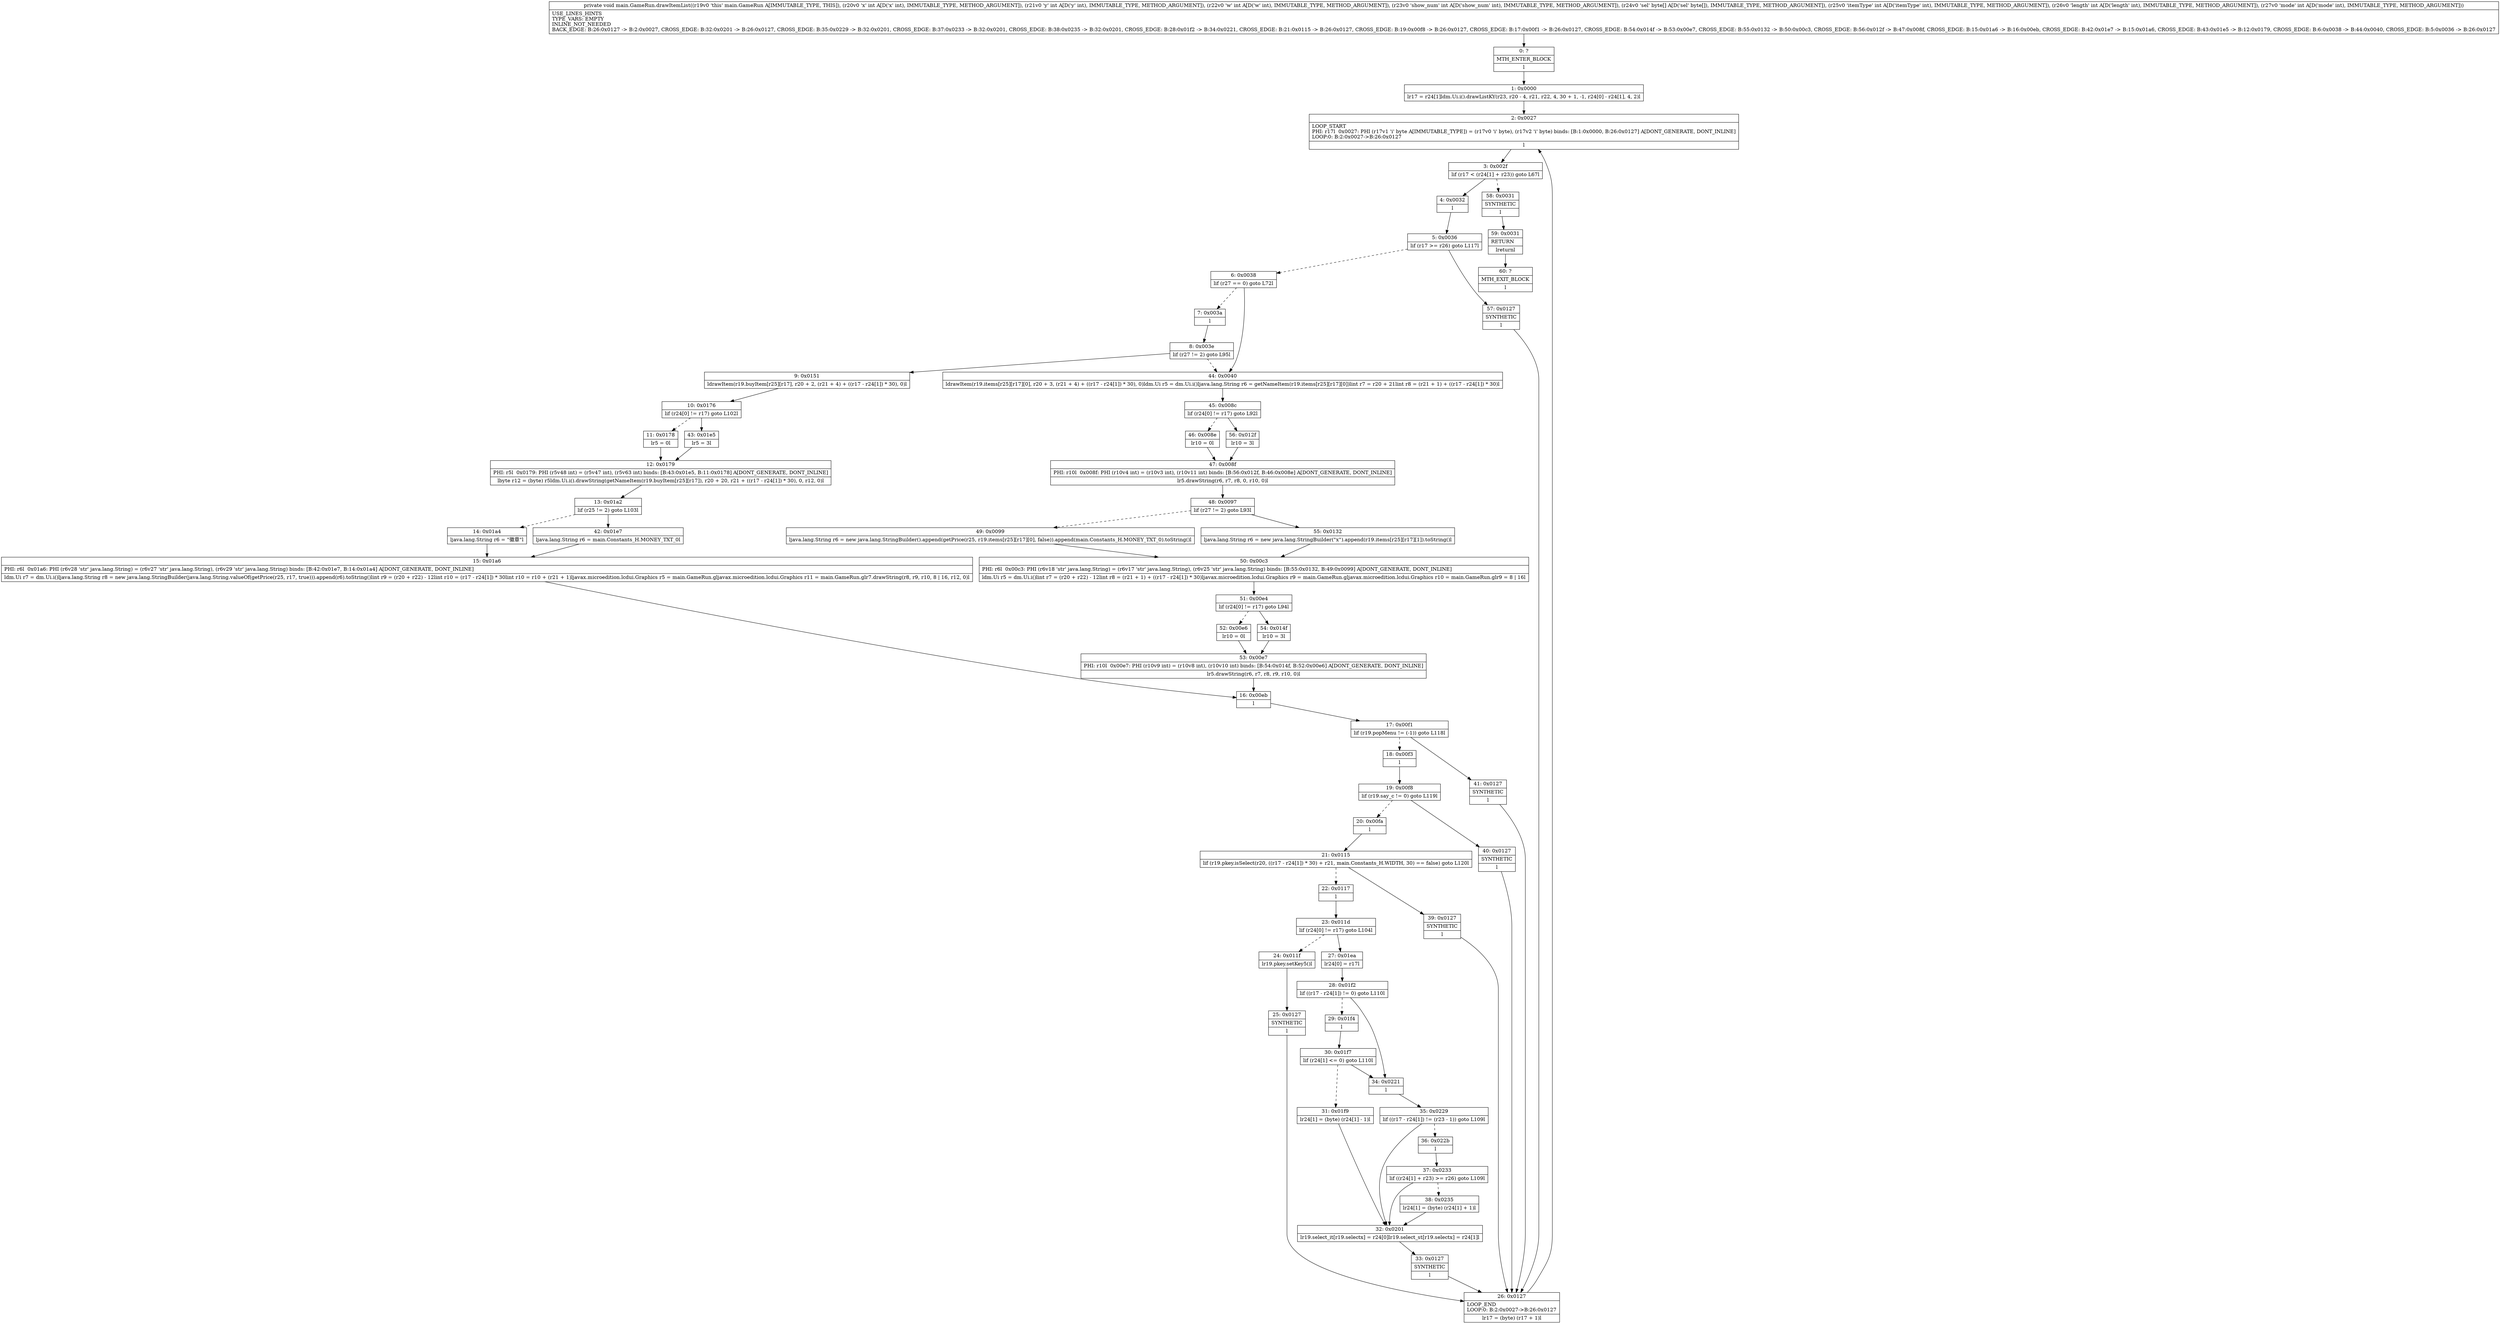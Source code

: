 digraph "CFG formain.GameRun.drawItemList(IIII[BIII)V" {
Node_0 [shape=record,label="{0\:\ ?|MTH_ENTER_BLOCK\l|l}"];
Node_1 [shape=record,label="{1\:\ 0x0000|lr17 = r24[1]ldm.Ui.i().drawListKY(r23, r20 \- 4, r21, r22, 4, 30 + 1, \-1, r24[0] \- r24[1], 4, 2)l}"];
Node_2 [shape=record,label="{2\:\ 0x0027|LOOP_START\lPHI: r17l  0x0027: PHI (r17v1 'i' byte A[IMMUTABLE_TYPE]) = (r17v0 'i' byte), (r17v2 'i' byte) binds: [B:1:0x0000, B:26:0x0127] A[DONT_GENERATE, DONT_INLINE]\lLOOP:0: B:2:0x0027\-\>B:26:0x0127\l|l}"];
Node_3 [shape=record,label="{3\:\ 0x002f|lif (r17 \< (r24[1] + r23)) goto L67l}"];
Node_4 [shape=record,label="{4\:\ 0x0032|l}"];
Node_5 [shape=record,label="{5\:\ 0x0036|lif (r17 \>= r26) goto L117l}"];
Node_6 [shape=record,label="{6\:\ 0x0038|lif (r27 == 0) goto L72l}"];
Node_7 [shape=record,label="{7\:\ 0x003a|l}"];
Node_8 [shape=record,label="{8\:\ 0x003e|lif (r27 != 2) goto L95l}"];
Node_9 [shape=record,label="{9\:\ 0x0151|ldrawItem(r19.buyItem[r25][r17], r20 + 2, (r21 + 4) + ((r17 \- r24[1]) * 30), 0)l}"];
Node_10 [shape=record,label="{10\:\ 0x0176|lif (r24[0] != r17) goto L102l}"];
Node_11 [shape=record,label="{11\:\ 0x0178|lr5 = 0l}"];
Node_12 [shape=record,label="{12\:\ 0x0179|PHI: r5l  0x0179: PHI (r5v48 int) = (r5v47 int), (r5v63 int) binds: [B:43:0x01e5, B:11:0x0178] A[DONT_GENERATE, DONT_INLINE]\l|lbyte r12 = (byte) r5ldm.Ui.i().drawString(getNameItem(r19.buyItem[r25][r17]), r20 + 20, r21 + ((r17 \- r24[1]) * 30), 0, r12, 0)l}"];
Node_13 [shape=record,label="{13\:\ 0x01a2|lif (r25 != 2) goto L103l}"];
Node_14 [shape=record,label="{14\:\ 0x01a4|ljava.lang.String r6 = \"徽章\"l}"];
Node_15 [shape=record,label="{15\:\ 0x01a6|PHI: r6l  0x01a6: PHI (r6v28 'str' java.lang.String) = (r6v27 'str' java.lang.String), (r6v29 'str' java.lang.String) binds: [B:42:0x01e7, B:14:0x01a4] A[DONT_GENERATE, DONT_INLINE]\l|ldm.Ui r7 = dm.Ui.i()ljava.lang.String r8 = new java.lang.StringBuilder(java.lang.String.valueOf(getPrice(r25, r17, true))).append(r6).toString()lint r9 = (r20 + r22) \- 12lint r10 = (r17 \- r24[1]) * 30lint r10 = r10 + (r21 + 1)ljavax.microedition.lcdui.Graphics r5 = main.GameRun.gljavax.microedition.lcdui.Graphics r11 = main.GameRun.glr7.drawString(r8, r9, r10, 8 \| 16, r12, 0)l}"];
Node_16 [shape=record,label="{16\:\ 0x00eb|l}"];
Node_17 [shape=record,label="{17\:\ 0x00f1|lif (r19.popMenu != (\-1)) goto L118l}"];
Node_18 [shape=record,label="{18\:\ 0x00f3|l}"];
Node_19 [shape=record,label="{19\:\ 0x00f8|lif (r19.say_c != 0) goto L119l}"];
Node_20 [shape=record,label="{20\:\ 0x00fa|l}"];
Node_21 [shape=record,label="{21\:\ 0x0115|lif (r19.pkey.isSelect(r20, ((r17 \- r24[1]) * 30) + r21, main.Constants_H.WIDTH, 30) == false) goto L120l}"];
Node_22 [shape=record,label="{22\:\ 0x0117|l}"];
Node_23 [shape=record,label="{23\:\ 0x011d|lif (r24[0] != r17) goto L104l}"];
Node_24 [shape=record,label="{24\:\ 0x011f|lr19.pkey.setKey5()l}"];
Node_25 [shape=record,label="{25\:\ 0x0127|SYNTHETIC\l|l}"];
Node_26 [shape=record,label="{26\:\ 0x0127|LOOP_END\lLOOP:0: B:2:0x0027\-\>B:26:0x0127\l|lr17 = (byte) (r17 + 1)l}"];
Node_27 [shape=record,label="{27\:\ 0x01ea|lr24[0] = r17l}"];
Node_28 [shape=record,label="{28\:\ 0x01f2|lif ((r17 \- r24[1]) != 0) goto L110l}"];
Node_29 [shape=record,label="{29\:\ 0x01f4|l}"];
Node_30 [shape=record,label="{30\:\ 0x01f7|lif (r24[1] \<= 0) goto L110l}"];
Node_31 [shape=record,label="{31\:\ 0x01f9|lr24[1] = (byte) (r24[1] \- 1)l}"];
Node_32 [shape=record,label="{32\:\ 0x0201|lr19.select_it[r19.selectx] = r24[0]lr19.select_st[r19.selectx] = r24[1]l}"];
Node_33 [shape=record,label="{33\:\ 0x0127|SYNTHETIC\l|l}"];
Node_34 [shape=record,label="{34\:\ 0x0221|l}"];
Node_35 [shape=record,label="{35\:\ 0x0229|lif ((r17 \- r24[1]) != (r23 \- 1)) goto L109l}"];
Node_36 [shape=record,label="{36\:\ 0x022b|l}"];
Node_37 [shape=record,label="{37\:\ 0x0233|lif ((r24[1] + r23) \>= r26) goto L109l}"];
Node_38 [shape=record,label="{38\:\ 0x0235|lr24[1] = (byte) (r24[1] + 1)l}"];
Node_39 [shape=record,label="{39\:\ 0x0127|SYNTHETIC\l|l}"];
Node_40 [shape=record,label="{40\:\ 0x0127|SYNTHETIC\l|l}"];
Node_41 [shape=record,label="{41\:\ 0x0127|SYNTHETIC\l|l}"];
Node_42 [shape=record,label="{42\:\ 0x01e7|ljava.lang.String r6 = main.Constants_H.MONEY_TXT_0l}"];
Node_43 [shape=record,label="{43\:\ 0x01e5|lr5 = 3l}"];
Node_44 [shape=record,label="{44\:\ 0x0040|ldrawItem(r19.items[r25][r17][0], r20 + 3, (r21 + 4) + ((r17 \- r24[1]) * 30), 0)ldm.Ui r5 = dm.Ui.i()ljava.lang.String r6 = getNameItem(r19.items[r25][r17][0])lint r7 = r20 + 21lint r8 = (r21 + 1) + ((r17 \- r24[1]) * 30)l}"];
Node_45 [shape=record,label="{45\:\ 0x008c|lif (r24[0] != r17) goto L92l}"];
Node_46 [shape=record,label="{46\:\ 0x008e|lr10 = 0l}"];
Node_47 [shape=record,label="{47\:\ 0x008f|PHI: r10l  0x008f: PHI (r10v4 int) = (r10v3 int), (r10v11 int) binds: [B:56:0x012f, B:46:0x008e] A[DONT_GENERATE, DONT_INLINE]\l|lr5.drawString(r6, r7, r8, 0, r10, 0)l}"];
Node_48 [shape=record,label="{48\:\ 0x0097|lif (r27 != 2) goto L93l}"];
Node_49 [shape=record,label="{49\:\ 0x0099|ljava.lang.String r6 = new java.lang.StringBuilder().append(getPrice(r25, r19.items[r25][r17][0], false)).append(main.Constants_H.MONEY_TXT_0).toString()l}"];
Node_50 [shape=record,label="{50\:\ 0x00c3|PHI: r6l  0x00c3: PHI (r6v18 'str' java.lang.String) = (r6v17 'str' java.lang.String), (r6v25 'str' java.lang.String) binds: [B:55:0x0132, B:49:0x0099] A[DONT_GENERATE, DONT_INLINE]\l|ldm.Ui r5 = dm.Ui.i()lint r7 = (r20 + r22) \- 12lint r8 = (r21 + 1) + ((r17 \- r24[1]) * 30)ljavax.microedition.lcdui.Graphics r9 = main.GameRun.gljavax.microedition.lcdui.Graphics r10 = main.GameRun.glr9 = 8 \| 16l}"];
Node_51 [shape=record,label="{51\:\ 0x00e4|lif (r24[0] != r17) goto L94l}"];
Node_52 [shape=record,label="{52\:\ 0x00e6|lr10 = 0l}"];
Node_53 [shape=record,label="{53\:\ 0x00e7|PHI: r10l  0x00e7: PHI (r10v9 int) = (r10v8 int), (r10v10 int) binds: [B:54:0x014f, B:52:0x00e6] A[DONT_GENERATE, DONT_INLINE]\l|lr5.drawString(r6, r7, r8, r9, r10, 0)l}"];
Node_54 [shape=record,label="{54\:\ 0x014f|lr10 = 3l}"];
Node_55 [shape=record,label="{55\:\ 0x0132|ljava.lang.String r6 = new java.lang.StringBuilder(\"x\").append(r19.items[r25][r17][1]).toString()l}"];
Node_56 [shape=record,label="{56\:\ 0x012f|lr10 = 3l}"];
Node_57 [shape=record,label="{57\:\ 0x0127|SYNTHETIC\l|l}"];
Node_58 [shape=record,label="{58\:\ 0x0031|SYNTHETIC\l|l}"];
Node_59 [shape=record,label="{59\:\ 0x0031|RETURN\l|lreturnl}"];
Node_60 [shape=record,label="{60\:\ ?|MTH_EXIT_BLOCK\l|l}"];
MethodNode[shape=record,label="{private void main.GameRun.drawItemList((r19v0 'this' main.GameRun A[IMMUTABLE_TYPE, THIS]), (r20v0 'x' int A[D('x' int), IMMUTABLE_TYPE, METHOD_ARGUMENT]), (r21v0 'y' int A[D('y' int), IMMUTABLE_TYPE, METHOD_ARGUMENT]), (r22v0 'w' int A[D('w' int), IMMUTABLE_TYPE, METHOD_ARGUMENT]), (r23v0 'show_num' int A[D('show_num' int), IMMUTABLE_TYPE, METHOD_ARGUMENT]), (r24v0 'sel' byte[] A[D('sel' byte[]), IMMUTABLE_TYPE, METHOD_ARGUMENT]), (r25v0 'itemType' int A[D('itemType' int), IMMUTABLE_TYPE, METHOD_ARGUMENT]), (r26v0 'length' int A[D('length' int), IMMUTABLE_TYPE, METHOD_ARGUMENT]), (r27v0 'mode' int A[D('mode' int), IMMUTABLE_TYPE, METHOD_ARGUMENT]))  | USE_LINES_HINTS\lTYPE_VARS: EMPTY\lINLINE_NOT_NEEDED\lBACK_EDGE: B:26:0x0127 \-\> B:2:0x0027, CROSS_EDGE: B:32:0x0201 \-\> B:26:0x0127, CROSS_EDGE: B:35:0x0229 \-\> B:32:0x0201, CROSS_EDGE: B:37:0x0233 \-\> B:32:0x0201, CROSS_EDGE: B:38:0x0235 \-\> B:32:0x0201, CROSS_EDGE: B:28:0x01f2 \-\> B:34:0x0221, CROSS_EDGE: B:21:0x0115 \-\> B:26:0x0127, CROSS_EDGE: B:19:0x00f8 \-\> B:26:0x0127, CROSS_EDGE: B:17:0x00f1 \-\> B:26:0x0127, CROSS_EDGE: B:54:0x014f \-\> B:53:0x00e7, CROSS_EDGE: B:55:0x0132 \-\> B:50:0x00c3, CROSS_EDGE: B:56:0x012f \-\> B:47:0x008f, CROSS_EDGE: B:15:0x01a6 \-\> B:16:0x00eb, CROSS_EDGE: B:42:0x01e7 \-\> B:15:0x01a6, CROSS_EDGE: B:43:0x01e5 \-\> B:12:0x0179, CROSS_EDGE: B:6:0x0038 \-\> B:44:0x0040, CROSS_EDGE: B:5:0x0036 \-\> B:26:0x0127\l}"];
MethodNode -> Node_0;
Node_0 -> Node_1;
Node_1 -> Node_2;
Node_2 -> Node_3;
Node_3 -> Node_4;
Node_3 -> Node_58[style=dashed];
Node_4 -> Node_5;
Node_5 -> Node_6[style=dashed];
Node_5 -> Node_57;
Node_6 -> Node_7[style=dashed];
Node_6 -> Node_44;
Node_7 -> Node_8;
Node_8 -> Node_44[style=dashed];
Node_8 -> Node_9;
Node_9 -> Node_10;
Node_10 -> Node_11[style=dashed];
Node_10 -> Node_43;
Node_11 -> Node_12;
Node_12 -> Node_13;
Node_13 -> Node_14[style=dashed];
Node_13 -> Node_42;
Node_14 -> Node_15;
Node_15 -> Node_16;
Node_16 -> Node_17;
Node_17 -> Node_18[style=dashed];
Node_17 -> Node_41;
Node_18 -> Node_19;
Node_19 -> Node_20[style=dashed];
Node_19 -> Node_40;
Node_20 -> Node_21;
Node_21 -> Node_22[style=dashed];
Node_21 -> Node_39;
Node_22 -> Node_23;
Node_23 -> Node_24[style=dashed];
Node_23 -> Node_27;
Node_24 -> Node_25;
Node_25 -> Node_26;
Node_26 -> Node_2;
Node_27 -> Node_28;
Node_28 -> Node_29[style=dashed];
Node_28 -> Node_34;
Node_29 -> Node_30;
Node_30 -> Node_31[style=dashed];
Node_30 -> Node_34;
Node_31 -> Node_32;
Node_32 -> Node_33;
Node_33 -> Node_26;
Node_34 -> Node_35;
Node_35 -> Node_32;
Node_35 -> Node_36[style=dashed];
Node_36 -> Node_37;
Node_37 -> Node_32;
Node_37 -> Node_38[style=dashed];
Node_38 -> Node_32;
Node_39 -> Node_26;
Node_40 -> Node_26;
Node_41 -> Node_26;
Node_42 -> Node_15;
Node_43 -> Node_12;
Node_44 -> Node_45;
Node_45 -> Node_46[style=dashed];
Node_45 -> Node_56;
Node_46 -> Node_47;
Node_47 -> Node_48;
Node_48 -> Node_49[style=dashed];
Node_48 -> Node_55;
Node_49 -> Node_50;
Node_50 -> Node_51;
Node_51 -> Node_52[style=dashed];
Node_51 -> Node_54;
Node_52 -> Node_53;
Node_53 -> Node_16;
Node_54 -> Node_53;
Node_55 -> Node_50;
Node_56 -> Node_47;
Node_57 -> Node_26;
Node_58 -> Node_59;
Node_59 -> Node_60;
}

